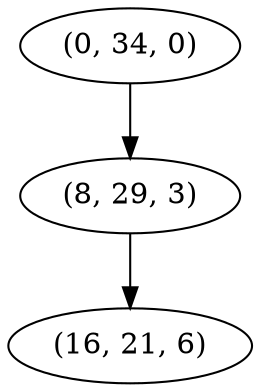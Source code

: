digraph tree {
    "(0, 34, 0)";
    "(8, 29, 3)";
    "(16, 21, 6)";
    "(0, 34, 0)" -> "(8, 29, 3)";
    "(8, 29, 3)" -> "(16, 21, 6)";
}
